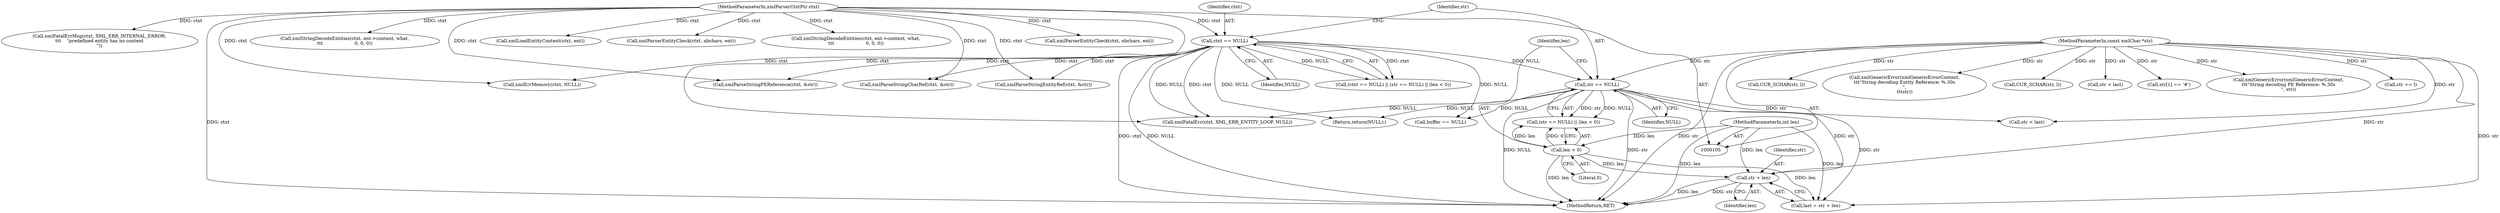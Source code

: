digraph "0_Chrome_d82b03d21f7e581f9206ef1fec4959ae7b06b8eb@pointer" {
"1000154" [label="(Call,str + len)"];
"1000144" [label="(Call,str == NULL)"];
"1000107" [label="(MethodParameterIn,const xmlChar *str)"];
"1000140" [label="(Call,ctxt == NULL)"];
"1000106" [label="(MethodParameterIn,xmlParserCtxtPtr ctxt)"];
"1000147" [label="(Call,len < 0)"];
"1000108" [label="(MethodParameterIn,int len)"];
"1000292" [label="(Call,xmlParseStringEntityRef(ctxt, &str))"];
"1000197" [label="(Call,buffer == NULL)"];
"1000139" [label="(Call,(ctxt == NULL) || (str == NULL) || (len < 0))"];
"1000658" [label="(Call,xmlErrMemory(ctxt, NULL))"];
"1000385" [label="(Call,xmlStringDecodeEntities(ctxt, ent->content, what,\n\t\t\t                      0, 0, 0))"];
"1000250" [label="(Call,xmlParseStringCharRef(ctxt, &str))"];
"1000643" [label="(Call,CUR_SCHAR(str, l))"];
"1000552" [label="(Call,xmlLoadEntityContent(ctxt, ent))"];
"1000143" [label="(Call,(str == NULL) || (len < 0))"];
"1000155" [label="(Identifier,str)"];
"1000604" [label="(Call,xmlParserEntityCheck(ctxt, nbchars, ent))"];
"1000141" [label="(Identifier,ctxt)"];
"1000140" [label="(Call,ctxt == NULL)"];
"1000286" [label="(Call,xmlGenericError(xmlGenericErrorContext,\n\t\t\t\"String decoding Entity Reference: %.30s\n\",\n\t\t\tstr))"];
"1000156" [label="(Identifier,len)"];
"1000142" [label="(Identifier,NULL)"];
"1000148" [label="(Identifier,len)"];
"1000147" [label="(Call,len < 0)"];
"1000108" [label="(MethodParameterIn,int len)"];
"1000561" [label="(Call,xmlStringDecodeEntities(ctxt, ent->content, what,\n\t\t\t                      0, 0, 0))"];
"1000146" [label="(Identifier,NULL)"];
"1000178" [label="(Call,xmlFatalErr(ctxt, XML_ERR_ENTITY_LOOP, NULL))"];
"1000207" [label="(Call,CUR_SCHAR(str, l))"];
"1000107" [label="(MethodParameterIn,const xmlChar *str)"];
"1000638" [label="(Call,str < last)"];
"1000676" [label="(MethodReturn,RET)"];
"1000106" [label="(MethodParameterIn,xmlParserCtxtPtr ctxt)"];
"1000202" [label="(Call,str < last)"];
"1000428" [label="(Call,xmlParserEntityCheck(ctxt, nbchars, ent))"];
"1000149" [label="(Literal,0)"];
"1000241" [label="(Call,str[1] == '#')"];
"1000154" [label="(Call,str + len)"];
"1000510" [label="(Call,xmlGenericError(xmlGenericErrorContext,\n\t\t\t\"String decoding PE Reference: %.30s\n\", str))"];
"1000152" [label="(Call,last = str + len)"];
"1000516" [label="(Call,xmlParseStringPEReference(ctxt, &str))"];
"1000145" [label="(Identifier,str)"];
"1000150" [label="(Return,return(NULL);)"];
"1000363" [label="(Call,xmlFatalErrMsg(ctxt, XML_ERR_INTERNAL_ERROR,\n\t\t\t    \"predefined entity has no content\n\"))"];
"1000624" [label="(Call,str += l)"];
"1000144" [label="(Call,str == NULL)"];
"1000154" -> "1000152"  [label="AST: "];
"1000154" -> "1000156"  [label="CFG: "];
"1000155" -> "1000154"  [label="AST: "];
"1000156" -> "1000154"  [label="AST: "];
"1000152" -> "1000154"  [label="CFG: "];
"1000154" -> "1000676"  [label="DDG: str"];
"1000154" -> "1000676"  [label="DDG: len"];
"1000144" -> "1000154"  [label="DDG: str"];
"1000107" -> "1000154"  [label="DDG: str"];
"1000147" -> "1000154"  [label="DDG: len"];
"1000108" -> "1000154"  [label="DDG: len"];
"1000144" -> "1000143"  [label="AST: "];
"1000144" -> "1000146"  [label="CFG: "];
"1000145" -> "1000144"  [label="AST: "];
"1000146" -> "1000144"  [label="AST: "];
"1000148" -> "1000144"  [label="CFG: "];
"1000143" -> "1000144"  [label="CFG: "];
"1000144" -> "1000676"  [label="DDG: str"];
"1000144" -> "1000676"  [label="DDG: NULL"];
"1000144" -> "1000143"  [label="DDG: str"];
"1000144" -> "1000143"  [label="DDG: NULL"];
"1000107" -> "1000144"  [label="DDG: str"];
"1000140" -> "1000144"  [label="DDG: NULL"];
"1000144" -> "1000150"  [label="DDG: NULL"];
"1000144" -> "1000152"  [label="DDG: str"];
"1000144" -> "1000178"  [label="DDG: NULL"];
"1000144" -> "1000197"  [label="DDG: NULL"];
"1000144" -> "1000202"  [label="DDG: str"];
"1000107" -> "1000105"  [label="AST: "];
"1000107" -> "1000676"  [label="DDG: str"];
"1000107" -> "1000152"  [label="DDG: str"];
"1000107" -> "1000202"  [label="DDG: str"];
"1000107" -> "1000207"  [label="DDG: str"];
"1000107" -> "1000241"  [label="DDG: str"];
"1000107" -> "1000286"  [label="DDG: str"];
"1000107" -> "1000510"  [label="DDG: str"];
"1000107" -> "1000624"  [label="DDG: str"];
"1000107" -> "1000638"  [label="DDG: str"];
"1000107" -> "1000643"  [label="DDG: str"];
"1000140" -> "1000139"  [label="AST: "];
"1000140" -> "1000142"  [label="CFG: "];
"1000141" -> "1000140"  [label="AST: "];
"1000142" -> "1000140"  [label="AST: "];
"1000145" -> "1000140"  [label="CFG: "];
"1000139" -> "1000140"  [label="CFG: "];
"1000140" -> "1000676"  [label="DDG: NULL"];
"1000140" -> "1000676"  [label="DDG: ctxt"];
"1000140" -> "1000139"  [label="DDG: ctxt"];
"1000140" -> "1000139"  [label="DDG: NULL"];
"1000106" -> "1000140"  [label="DDG: ctxt"];
"1000140" -> "1000150"  [label="DDG: NULL"];
"1000140" -> "1000178"  [label="DDG: ctxt"];
"1000140" -> "1000178"  [label="DDG: NULL"];
"1000140" -> "1000197"  [label="DDG: NULL"];
"1000140" -> "1000250"  [label="DDG: ctxt"];
"1000140" -> "1000292"  [label="DDG: ctxt"];
"1000140" -> "1000516"  [label="DDG: ctxt"];
"1000140" -> "1000658"  [label="DDG: ctxt"];
"1000106" -> "1000105"  [label="AST: "];
"1000106" -> "1000676"  [label="DDG: ctxt"];
"1000106" -> "1000178"  [label="DDG: ctxt"];
"1000106" -> "1000250"  [label="DDG: ctxt"];
"1000106" -> "1000292"  [label="DDG: ctxt"];
"1000106" -> "1000363"  [label="DDG: ctxt"];
"1000106" -> "1000385"  [label="DDG: ctxt"];
"1000106" -> "1000428"  [label="DDG: ctxt"];
"1000106" -> "1000516"  [label="DDG: ctxt"];
"1000106" -> "1000552"  [label="DDG: ctxt"];
"1000106" -> "1000561"  [label="DDG: ctxt"];
"1000106" -> "1000604"  [label="DDG: ctxt"];
"1000106" -> "1000658"  [label="DDG: ctxt"];
"1000147" -> "1000143"  [label="AST: "];
"1000147" -> "1000149"  [label="CFG: "];
"1000148" -> "1000147"  [label="AST: "];
"1000149" -> "1000147"  [label="AST: "];
"1000143" -> "1000147"  [label="CFG: "];
"1000147" -> "1000676"  [label="DDG: len"];
"1000147" -> "1000143"  [label="DDG: len"];
"1000147" -> "1000143"  [label="DDG: 0"];
"1000108" -> "1000147"  [label="DDG: len"];
"1000147" -> "1000152"  [label="DDG: len"];
"1000108" -> "1000105"  [label="AST: "];
"1000108" -> "1000676"  [label="DDG: len"];
"1000108" -> "1000152"  [label="DDG: len"];
}
